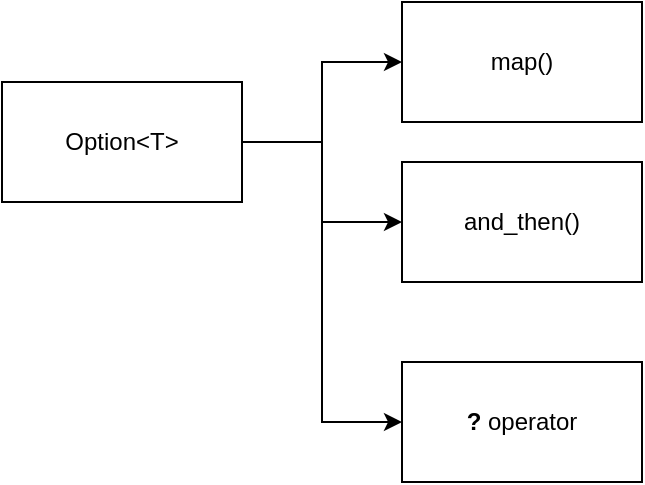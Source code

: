 <mxfile version="18.1.1" type="github" pages="2">
  <diagram id="wVFPlVG3b40hQODtw27G" name="Option&lt;T&gt;">
    <mxGraphModel dx="2254" dy="867" grid="1" gridSize="10" guides="1" tooltips="1" connect="1" arrows="1" fold="1" page="1" pageScale="1" pageWidth="827" pageHeight="1169" math="0" shadow="0">
      <root>
        <mxCell id="0" />
        <mxCell id="1" parent="0" />
        <mxCell id="2KA56XZCgU1rSsyJViuN-3" value="" style="edgeStyle=orthogonalEdgeStyle;rounded=0;orthogonalLoop=1;jettySize=auto;html=1;" edge="1" parent="1" source="2KA56XZCgU1rSsyJViuN-1" target="2KA56XZCgU1rSsyJViuN-2">
          <mxGeometry relative="1" as="geometry" />
        </mxCell>
        <mxCell id="2KA56XZCgU1rSsyJViuN-5" value="" style="edgeStyle=orthogonalEdgeStyle;rounded=0;orthogonalLoop=1;jettySize=auto;html=1;" edge="1" parent="1" source="2KA56XZCgU1rSsyJViuN-1" target="2KA56XZCgU1rSsyJViuN-4">
          <mxGeometry relative="1" as="geometry" />
        </mxCell>
        <mxCell id="2KA56XZCgU1rSsyJViuN-7" value="" style="edgeStyle=orthogonalEdgeStyle;rounded=0;orthogonalLoop=1;jettySize=auto;html=1;" edge="1" parent="1" source="2KA56XZCgU1rSsyJViuN-1" target="2KA56XZCgU1rSsyJViuN-6">
          <mxGeometry relative="1" as="geometry">
            <Array as="points">
              <mxPoint x="190" y="180" />
              <mxPoint x="190" y="320" />
            </Array>
          </mxGeometry>
        </mxCell>
        <mxCell id="2KA56XZCgU1rSsyJViuN-1" value="Option&amp;lt;T&amp;gt;" style="rounded=0;whiteSpace=wrap;html=1;" vertex="1" parent="1">
          <mxGeometry x="30" y="150" width="120" height="60" as="geometry" />
        </mxCell>
        <mxCell id="2KA56XZCgU1rSsyJViuN-2" value="map()" style="whiteSpace=wrap;html=1;rounded=0;" vertex="1" parent="1">
          <mxGeometry x="230" y="110" width="120" height="60" as="geometry" />
        </mxCell>
        <mxCell id="2KA56XZCgU1rSsyJViuN-4" value="and_then()" style="rounded=0;whiteSpace=wrap;html=1;" vertex="1" parent="1">
          <mxGeometry x="230" y="190" width="120" height="60" as="geometry" />
        </mxCell>
        <mxCell id="2KA56XZCgU1rSsyJViuN-6" value="&lt;b&gt;? &lt;/b&gt;operator" style="rounded=0;whiteSpace=wrap;html=1;" vertex="1" parent="1">
          <mxGeometry x="230" y="290" width="120" height="60" as="geometry" />
        </mxCell>
      </root>
    </mxGraphModel>
  </diagram>
  <diagram id="OSh_Hhkz2wGe0IQhnorE" name="Result&lt;T, E&gt;">
    <mxGraphModel dx="2254" dy="867" grid="1" gridSize="10" guides="1" tooltips="1" connect="1" arrows="1" fold="1" page="1" pageScale="1" pageWidth="827" pageHeight="1169" math="0" shadow="0">
      <root>
        <mxCell id="0" />
        <mxCell id="1" parent="0" />
        <mxCell id="I7yEOe5ddXtpp5C__zEc-3" value="" style="edgeStyle=orthogonalEdgeStyle;rounded=0;orthogonalLoop=1;jettySize=auto;html=1;" edge="1" parent="1" source="I7yEOe5ddXtpp5C__zEc-1" target="I7yEOe5ddXtpp5C__zEc-2">
          <mxGeometry relative="1" as="geometry" />
        </mxCell>
        <mxCell id="I7yEOe5ddXtpp5C__zEc-5" value="" style="edgeStyle=orthogonalEdgeStyle;rounded=0;orthogonalLoop=1;jettySize=auto;html=1;" edge="1" parent="1" source="I7yEOe5ddXtpp5C__zEc-1" target="I7yEOe5ddXtpp5C__zEc-4">
          <mxGeometry relative="1" as="geometry">
            <Array as="points">
              <mxPoint x="230" y="150" />
              <mxPoint x="230" y="240" />
            </Array>
          </mxGeometry>
        </mxCell>
        <mxCell id="I7yEOe5ddXtpp5C__zEc-7" value="" style="edgeStyle=orthogonalEdgeStyle;rounded=0;orthogonalLoop=1;jettySize=auto;html=1;" edge="1" parent="1" source="I7yEOe5ddXtpp5C__zEc-1" target="I7yEOe5ddXtpp5C__zEc-6">
          <mxGeometry relative="1" as="geometry" />
        </mxCell>
        <mxCell id="I7yEOe5ddXtpp5C__zEc-10" value="" style="edgeStyle=orthogonalEdgeStyle;rounded=0;orthogonalLoop=1;jettySize=auto;html=1;" edge="1" parent="1" source="I7yEOe5ddXtpp5C__zEc-1" target="I7yEOe5ddXtpp5C__zEc-9">
          <mxGeometry relative="1" as="geometry">
            <Array as="points">
              <mxPoint x="230" y="150" />
              <mxPoint x="230" y="350" />
            </Array>
          </mxGeometry>
        </mxCell>
        <mxCell id="I7yEOe5ddXtpp5C__zEc-1" value="Result&amp;lt;T, E&amp;gt;" style="rounded=0;whiteSpace=wrap;html=1;" vertex="1" parent="1">
          <mxGeometry x="80" y="120" width="120" height="60" as="geometry" />
        </mxCell>
        <mxCell id="I7yEOe5ddXtpp5C__zEc-2" value="and_then()" style="rounded=0;whiteSpace=wrap;html=1;" vertex="1" parent="1">
          <mxGeometry x="280" y="120" width="120" height="60" as="geometry" />
        </mxCell>
        <mxCell id="I7yEOe5ddXtpp5C__zEc-4" value="map()" style="rounded=0;whiteSpace=wrap;html=1;" vertex="1" parent="1">
          <mxGeometry x="280" y="210" width="120" height="60" as="geometry" />
        </mxCell>
        <mxCell id="I7yEOe5ddXtpp5C__zEc-6" value="Result&amp;lt;T, E&amp;gt;" style="rounded=0;whiteSpace=wrap;html=1;" vertex="1" parent="1">
          <mxGeometry x="280" y="120" width="120" height="60" as="geometry" />
        </mxCell>
        <mxCell id="I7yEOe5ddXtpp5C__zEc-9" value="&lt;b&gt;? &lt;/b&gt;operator" style="rounded=0;whiteSpace=wrap;html=1;" vertex="1" parent="1">
          <mxGeometry x="280" y="320" width="120" height="60" as="geometry" />
        </mxCell>
      </root>
    </mxGraphModel>
  </diagram>
</mxfile>
